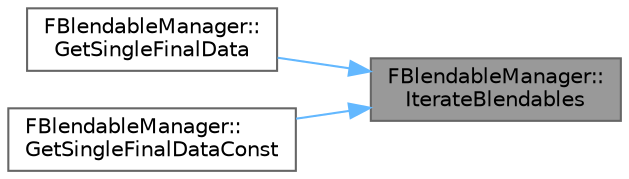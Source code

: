 digraph "FBlendableManager::IterateBlendables"
{
 // INTERACTIVE_SVG=YES
 // LATEX_PDF_SIZE
  bgcolor="transparent";
  edge [fontname=Helvetica,fontsize=10,labelfontname=Helvetica,labelfontsize=10];
  node [fontname=Helvetica,fontsize=10,shape=box,height=0.2,width=0.4];
  rankdir="RL";
  Node1 [id="Node000001",label="FBlendableManager::\lIterateBlendables",height=0.2,width=0.4,color="gray40", fillcolor="grey60", style="filled", fontcolor="black",tooltip=" "];
  Node1 -> Node2 [id="edge1_Node000001_Node000002",dir="back",color="steelblue1",style="solid",tooltip=" "];
  Node2 [id="Node000002",label="FBlendableManager::\lGetSingleFinalData",height=0.2,width=0.4,color="grey40", fillcolor="white", style="filled",URL="$d1/d69/classFBlendableManager.html#ab1291c5528a615e3c7494eaaed5685d3",tooltip=" "];
  Node1 -> Node3 [id="edge2_Node000001_Node000003",dir="back",color="steelblue1",style="solid",tooltip=" "];
  Node3 [id="Node000003",label="FBlendableManager::\lGetSingleFinalDataConst",height=0.2,width=0.4,color="grey40", fillcolor="white", style="filled",URL="$d1/d69/classFBlendableManager.html#af66ebfcae44a04aaf6c2b6ba2e78f240",tooltip=" "];
}
